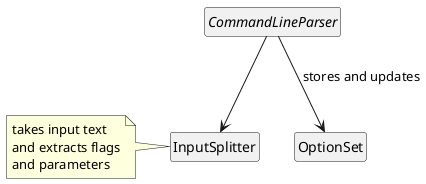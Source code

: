 @startuml

interface CommandLineParser
class InputSplitter

CommandLineParser --> InputSplitter
CommandLineParser --> OptionSet : "stores and updates"

note left of InputSplitter
takes input text
and extracts flags
and parameters
end note


hide circles
hide members

@enduml